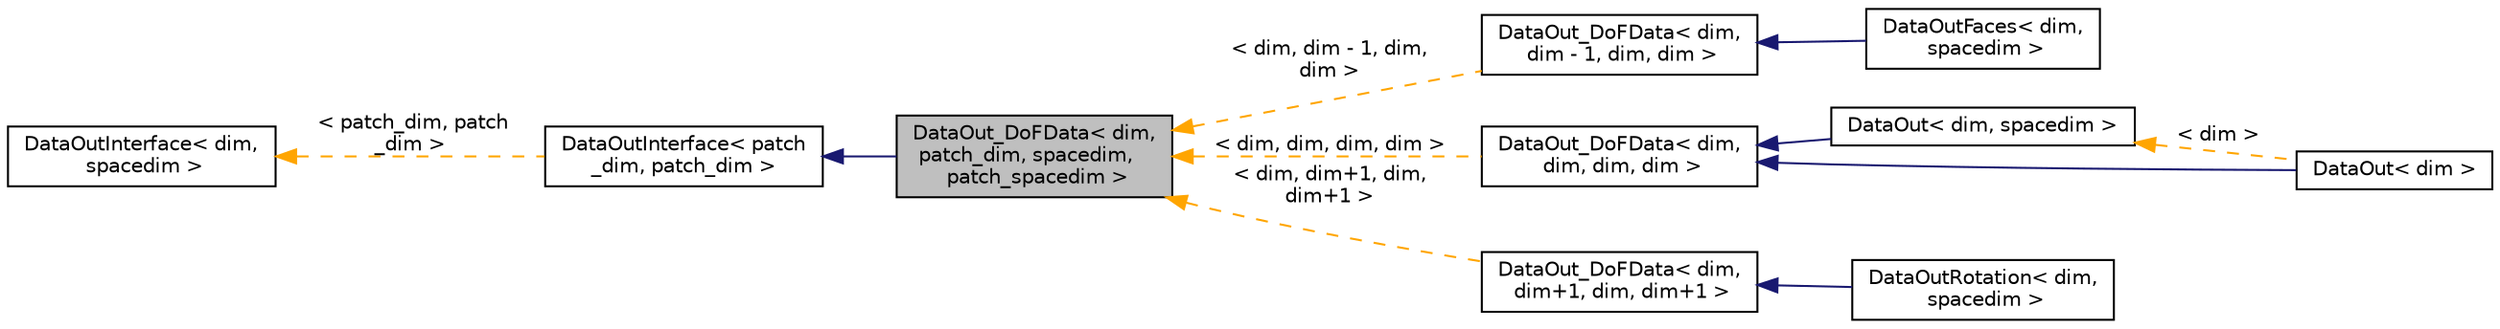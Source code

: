 digraph "DataOut_DoFData&lt; dim, patch_dim, spacedim, patch_spacedim &gt;"
{
 // LATEX_PDF_SIZE
  edge [fontname="Helvetica",fontsize="10",labelfontname="Helvetica",labelfontsize="10"];
  node [fontname="Helvetica",fontsize="10",shape=record];
  rankdir="LR";
  Node1 [label="DataOut_DoFData\< dim,\l patch_dim, spacedim,\l patch_spacedim \>",height=0.2,width=0.4,color="black", fillcolor="grey75", style="filled", fontcolor="black",tooltip=" "];
  Node2 -> Node1 [dir="back",color="midnightblue",fontsize="10",style="solid",fontname="Helvetica"];
  Node2 [label="DataOutInterface\< patch\l_dim, patch_dim \>",height=0.2,width=0.4,color="black", fillcolor="white", style="filled",URL="$classDataOutInterface.html",tooltip=" "];
  Node3 -> Node2 [dir="back",color="orange",fontsize="10",style="dashed",label=" \< patch_dim, patch\l_dim \>" ,fontname="Helvetica"];
  Node3 [label="DataOutInterface\< dim,\l spacedim \>",height=0.2,width=0.4,color="black", fillcolor="white", style="filled",URL="$classDataOutInterface.html",tooltip=" "];
  Node1 -> Node4 [dir="back",color="orange",fontsize="10",style="dashed",label=" \< dim, dim - 1, dim,\l dim \>" ,fontname="Helvetica"];
  Node4 [label="DataOut_DoFData\< dim,\l dim - 1, dim, dim \>",height=0.2,width=0.4,color="black", fillcolor="white", style="filled",URL="$classDataOut__DoFData.html",tooltip=" "];
  Node4 -> Node5 [dir="back",color="midnightblue",fontsize="10",style="solid",fontname="Helvetica"];
  Node5 [label="DataOutFaces\< dim,\l spacedim \>",height=0.2,width=0.4,color="black", fillcolor="white", style="filled",URL="$classDataOutFaces.html",tooltip=" "];
  Node1 -> Node6 [dir="back",color="orange",fontsize="10",style="dashed",label=" \< dim, dim, dim, dim \>" ,fontname="Helvetica"];
  Node6 [label="DataOut_DoFData\< dim,\l dim, dim, dim \>",height=0.2,width=0.4,color="black", fillcolor="white", style="filled",URL="$classDataOut__DoFData.html",tooltip=" "];
  Node6 -> Node7 [dir="back",color="midnightblue",fontsize="10",style="solid",fontname="Helvetica"];
  Node7 [label="DataOut\< dim, spacedim \>",height=0.2,width=0.4,color="black", fillcolor="white", style="filled",URL="$classDataOut.html",tooltip=" "];
  Node7 -> Node8 [dir="back",color="orange",fontsize="10",style="dashed",label=" \< dim \>" ,fontname="Helvetica"];
  Node8 [label="DataOut\< dim \>",height=0.2,width=0.4,color="black", fillcolor="white", style="filled",URL="$classDataOut.html",tooltip=" "];
  Node6 -> Node8 [dir="back",color="midnightblue",fontsize="10",style="solid",fontname="Helvetica"];
  Node1 -> Node9 [dir="back",color="orange",fontsize="10",style="dashed",label=" \< dim, dim+1, dim,\l dim+1 \>" ,fontname="Helvetica"];
  Node9 [label="DataOut_DoFData\< dim,\l dim+1, dim, dim+1 \>",height=0.2,width=0.4,color="black", fillcolor="white", style="filled",URL="$classDataOut__DoFData.html",tooltip=" "];
  Node9 -> Node10 [dir="back",color="midnightblue",fontsize="10",style="solid",fontname="Helvetica"];
  Node10 [label="DataOutRotation\< dim,\l spacedim \>",height=0.2,width=0.4,color="black", fillcolor="white", style="filled",URL="$classDataOutRotation.html",tooltip=" "];
}
